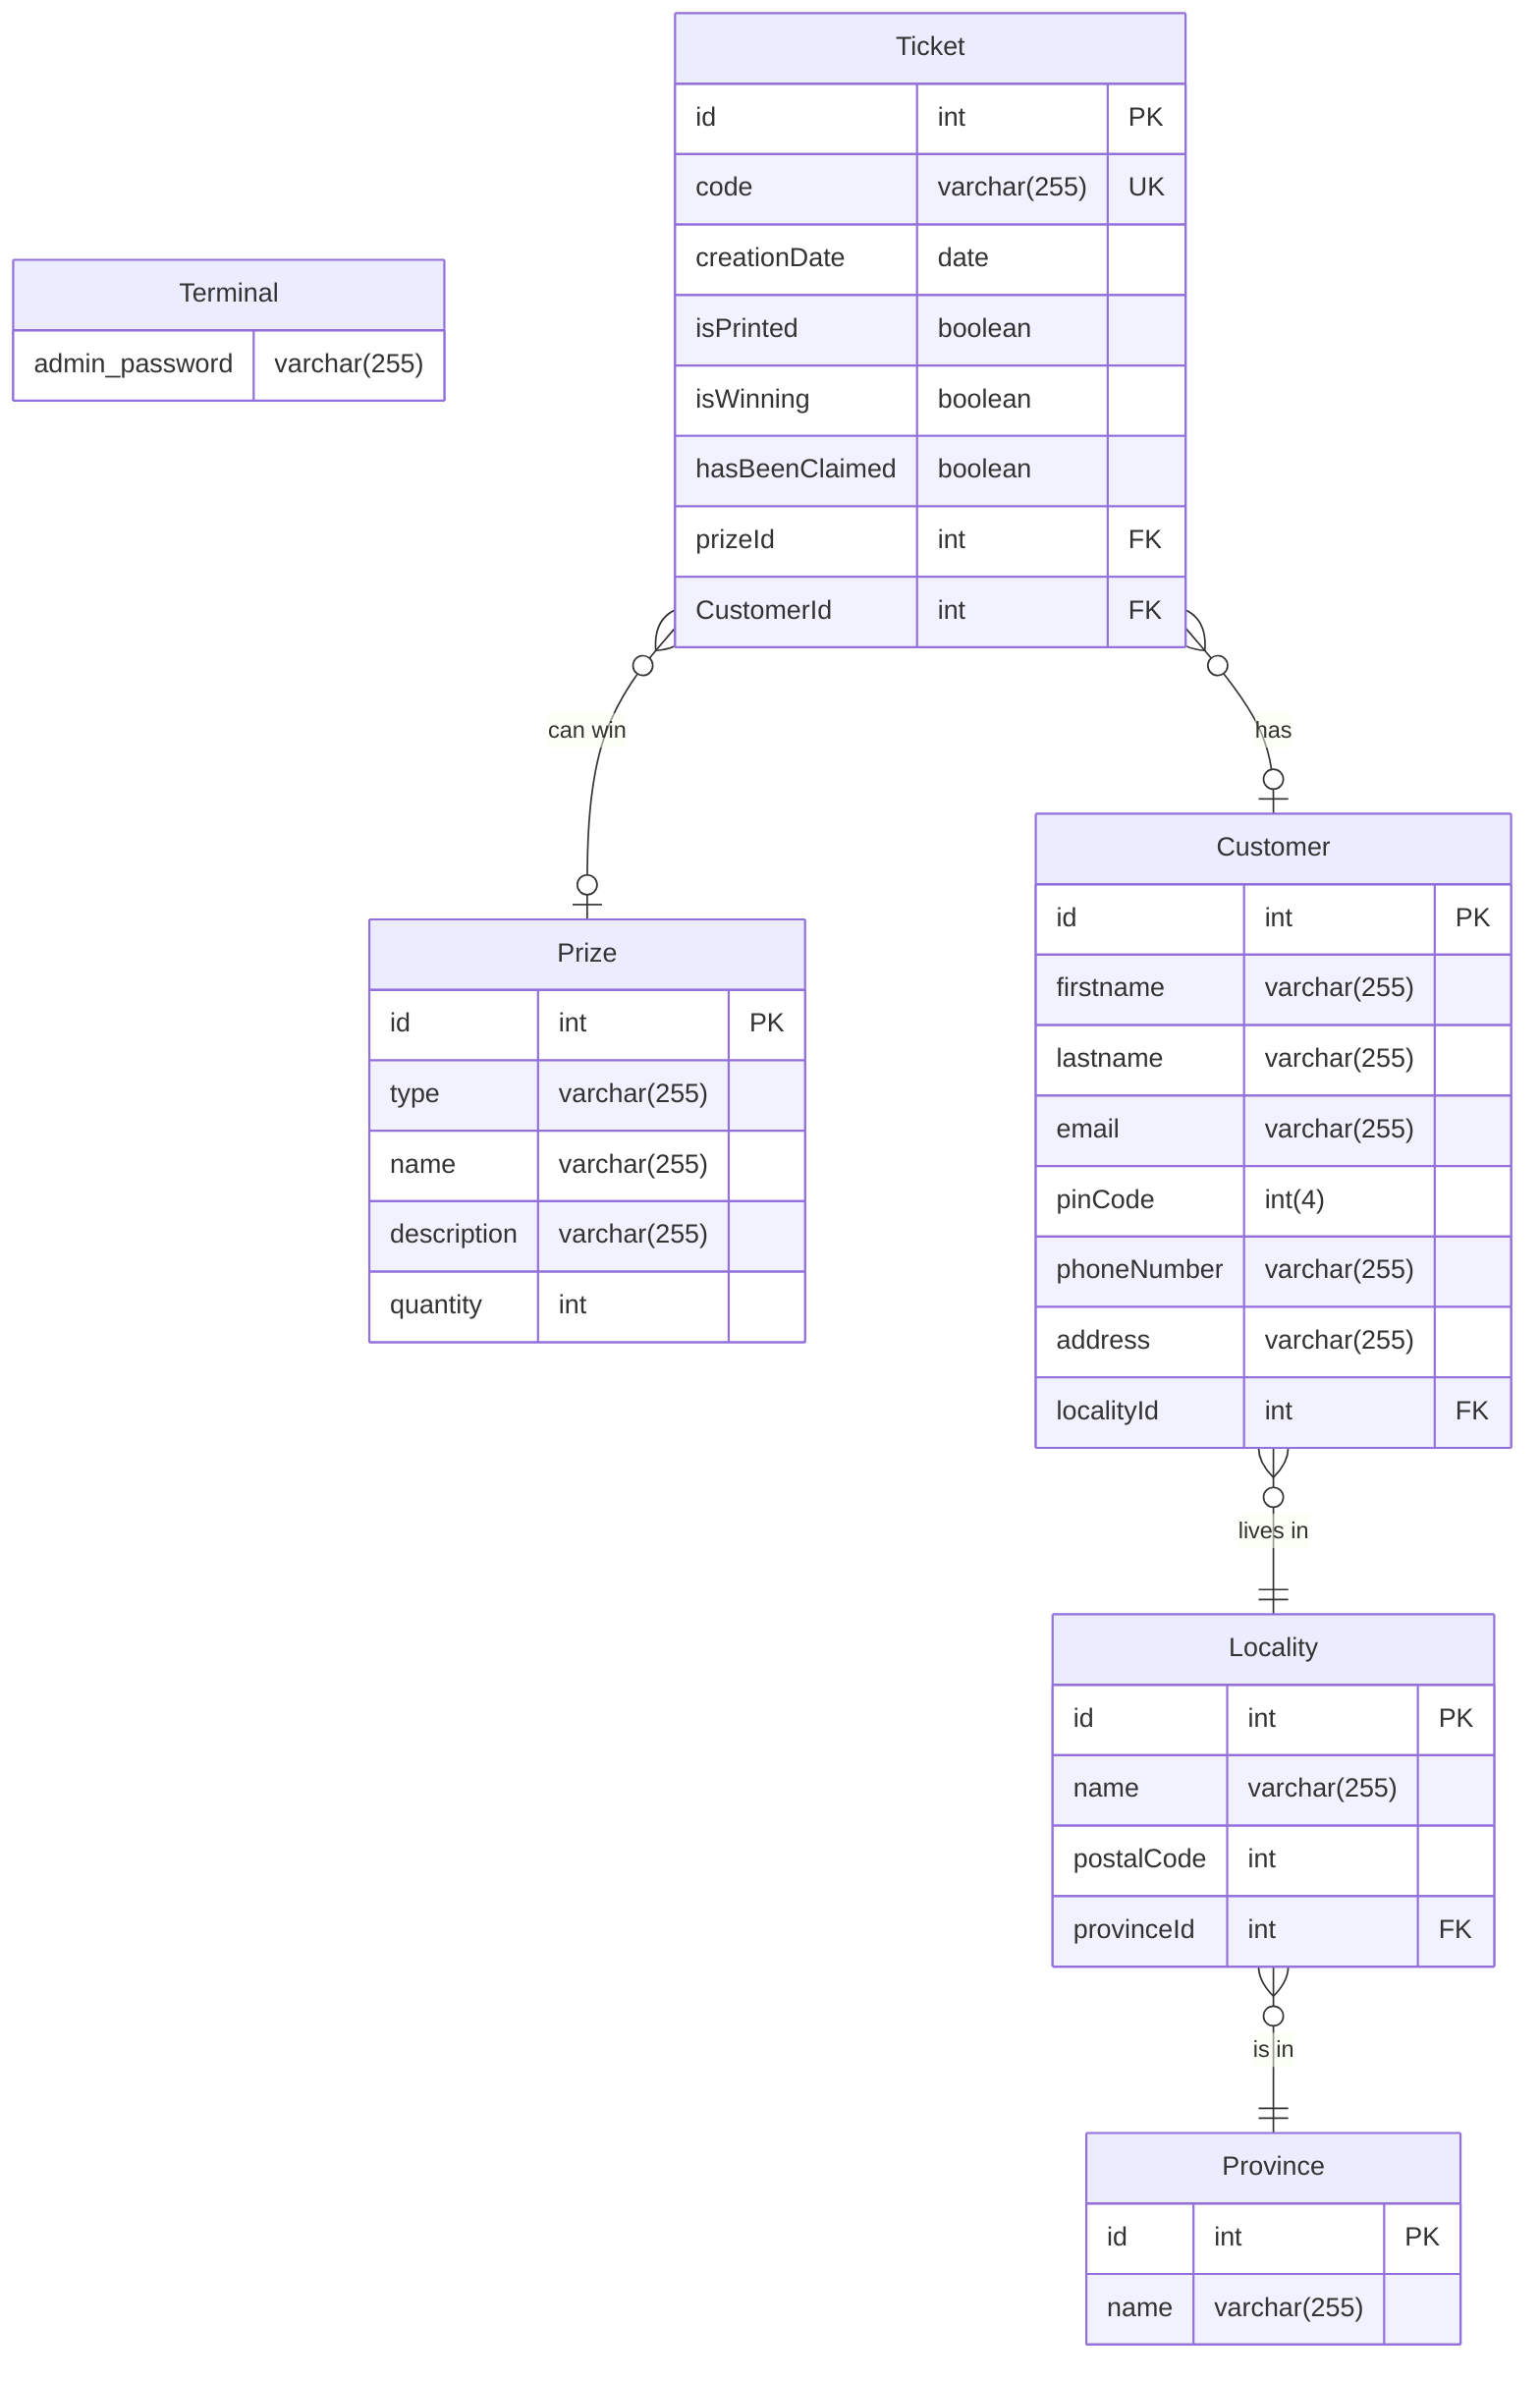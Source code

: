 erDiagram
    %% Terminal is not stored in Database, but in a file
    Terminal {
        admin_password varchar(255)
    }

    Prize {
        id int PK
        type varchar(255)
        name varchar(255)
        description varchar(255)
        quantity int
    }

    Ticket {
        id int PK
        code varchar(255) UK
        creationDate date
        isPrinted boolean
        isWinning boolean
        hasBeenClaimed boolean
        prizeId int FK
        CustomerId int FK
    }

    Customer {
        id int PK
        firstname varchar(255)
        lastname varchar(255)
        email varchar(255)
        pinCode int(4)
        phoneNumber varchar(255)
        address varchar(255)
        localityId int FK
    }

    Locality {
        id int PK
        name varchar(255)
        postalCode int
        provinceId int FK
    }

    Province {
        id int PK
        name varchar(255)
    }

    Customer }o--|| Locality: "lives in"
    Locality }o--|| Province: "is in"
    Ticket }o--o| Customer: "has"
    Ticket }o--o| Prize: "can win"
